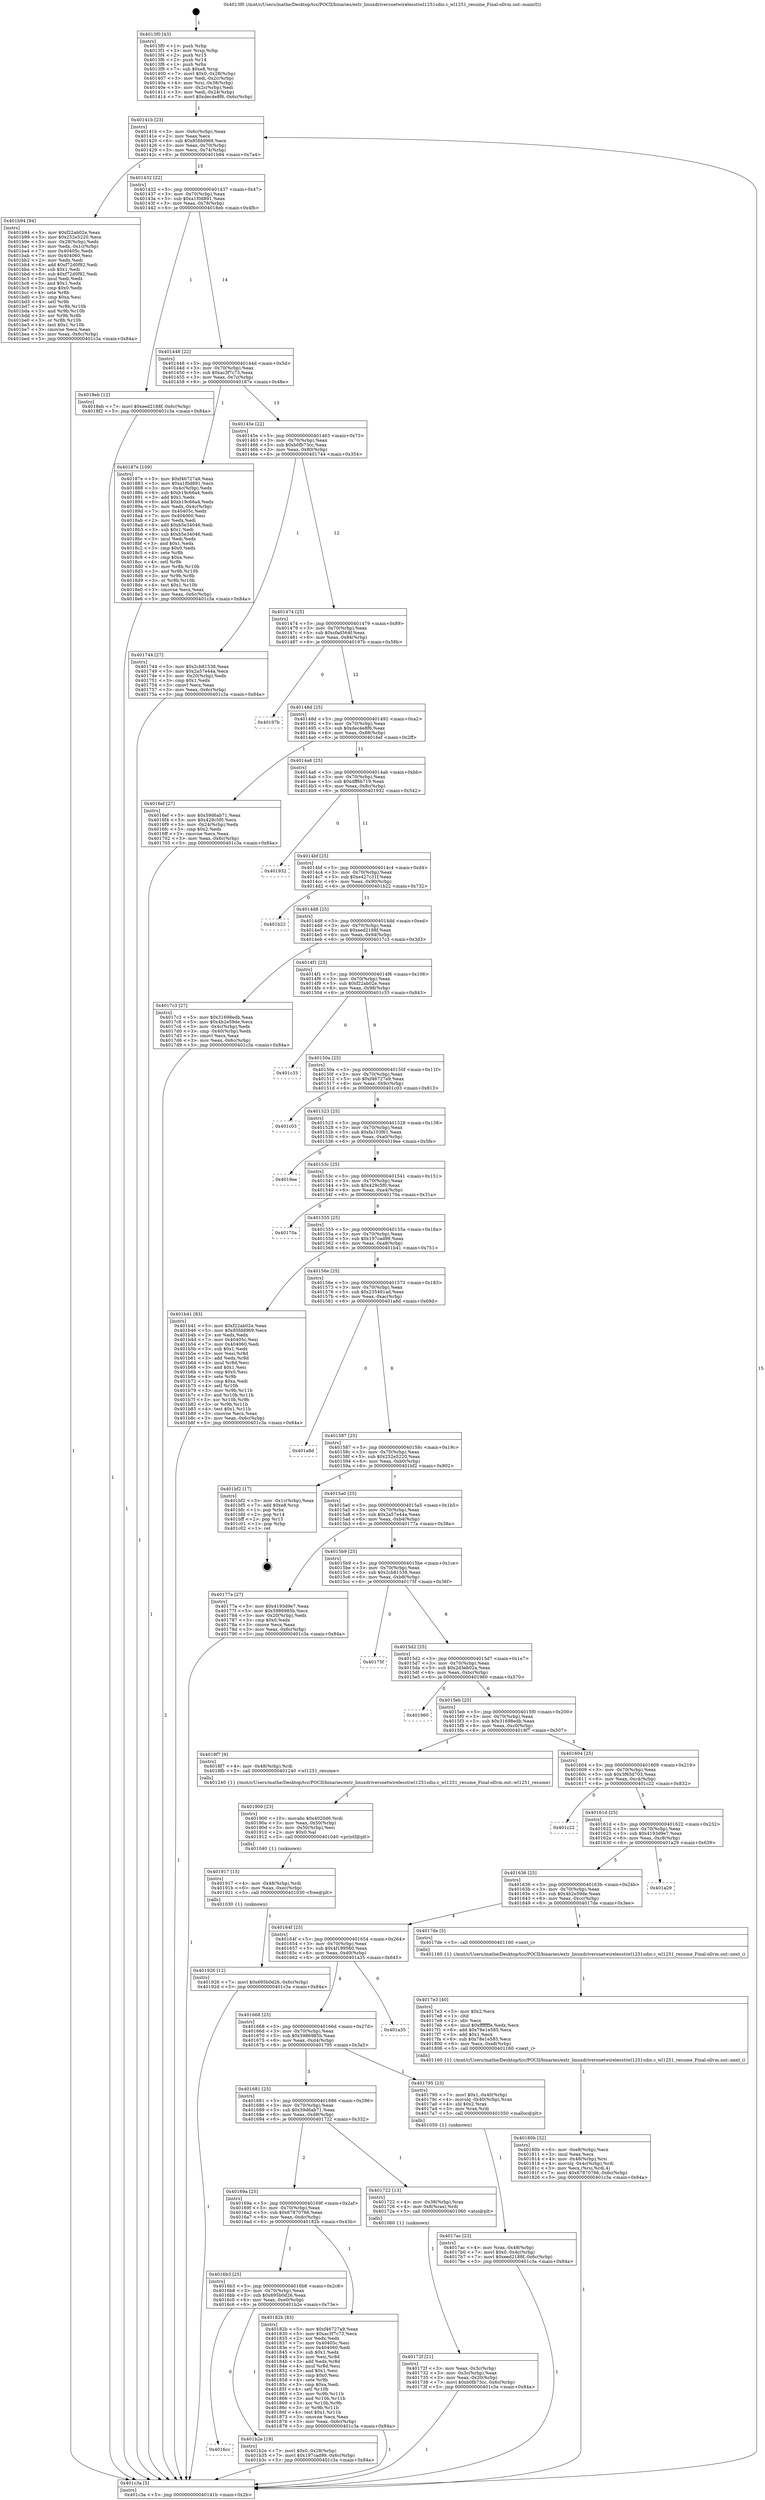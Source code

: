 digraph "0x4013f0" {
  label = "0x4013f0 (/mnt/c/Users/mathe/Desktop/tcc/POCII/binaries/extr_linuxdriversnetwirelesstiwl1251sdio.c_wl1251_resume_Final-ollvm.out::main(0))"
  labelloc = "t"
  node[shape=record]

  Entry [label="",width=0.3,height=0.3,shape=circle,fillcolor=black,style=filled]
  "0x40141b" [label="{
     0x40141b [23]\l
     | [instrs]\l
     &nbsp;&nbsp;0x40141b \<+3\>: mov -0x6c(%rbp),%eax\l
     &nbsp;&nbsp;0x40141e \<+2\>: mov %eax,%ecx\l
     &nbsp;&nbsp;0x401420 \<+6\>: sub $0x85fdd969,%ecx\l
     &nbsp;&nbsp;0x401426 \<+3\>: mov %eax,-0x70(%rbp)\l
     &nbsp;&nbsp;0x401429 \<+3\>: mov %ecx,-0x74(%rbp)\l
     &nbsp;&nbsp;0x40142c \<+6\>: je 0000000000401b94 \<main+0x7a4\>\l
  }"]
  "0x401b94" [label="{
     0x401b94 [94]\l
     | [instrs]\l
     &nbsp;&nbsp;0x401b94 \<+5\>: mov $0xf22ab02e,%eax\l
     &nbsp;&nbsp;0x401b99 \<+5\>: mov $0x252e5220,%ecx\l
     &nbsp;&nbsp;0x401b9e \<+3\>: mov -0x28(%rbp),%edx\l
     &nbsp;&nbsp;0x401ba1 \<+3\>: mov %edx,-0x1c(%rbp)\l
     &nbsp;&nbsp;0x401ba4 \<+7\>: mov 0x40405c,%edx\l
     &nbsp;&nbsp;0x401bab \<+7\>: mov 0x404060,%esi\l
     &nbsp;&nbsp;0x401bb2 \<+2\>: mov %edx,%edi\l
     &nbsp;&nbsp;0x401bb4 \<+6\>: add $0xf72d0f92,%edi\l
     &nbsp;&nbsp;0x401bba \<+3\>: sub $0x1,%edi\l
     &nbsp;&nbsp;0x401bbd \<+6\>: sub $0xf72d0f92,%edi\l
     &nbsp;&nbsp;0x401bc3 \<+3\>: imul %edi,%edx\l
     &nbsp;&nbsp;0x401bc6 \<+3\>: and $0x1,%edx\l
     &nbsp;&nbsp;0x401bc9 \<+3\>: cmp $0x0,%edx\l
     &nbsp;&nbsp;0x401bcc \<+4\>: sete %r8b\l
     &nbsp;&nbsp;0x401bd0 \<+3\>: cmp $0xa,%esi\l
     &nbsp;&nbsp;0x401bd3 \<+4\>: setl %r9b\l
     &nbsp;&nbsp;0x401bd7 \<+3\>: mov %r8b,%r10b\l
     &nbsp;&nbsp;0x401bda \<+3\>: and %r9b,%r10b\l
     &nbsp;&nbsp;0x401bdd \<+3\>: xor %r9b,%r8b\l
     &nbsp;&nbsp;0x401be0 \<+3\>: or %r8b,%r10b\l
     &nbsp;&nbsp;0x401be3 \<+4\>: test $0x1,%r10b\l
     &nbsp;&nbsp;0x401be7 \<+3\>: cmovne %ecx,%eax\l
     &nbsp;&nbsp;0x401bea \<+3\>: mov %eax,-0x6c(%rbp)\l
     &nbsp;&nbsp;0x401bed \<+5\>: jmp 0000000000401c3a \<main+0x84a\>\l
  }"]
  "0x401432" [label="{
     0x401432 [22]\l
     | [instrs]\l
     &nbsp;&nbsp;0x401432 \<+5\>: jmp 0000000000401437 \<main+0x47\>\l
     &nbsp;&nbsp;0x401437 \<+3\>: mov -0x70(%rbp),%eax\l
     &nbsp;&nbsp;0x40143a \<+5\>: sub $0xa1f0d891,%eax\l
     &nbsp;&nbsp;0x40143f \<+3\>: mov %eax,-0x78(%rbp)\l
     &nbsp;&nbsp;0x401442 \<+6\>: je 00000000004018eb \<main+0x4fb\>\l
  }"]
  Exit [label="",width=0.3,height=0.3,shape=circle,fillcolor=black,style=filled,peripheries=2]
  "0x4018eb" [label="{
     0x4018eb [12]\l
     | [instrs]\l
     &nbsp;&nbsp;0x4018eb \<+7\>: movl $0xeed2188f,-0x6c(%rbp)\l
     &nbsp;&nbsp;0x4018f2 \<+5\>: jmp 0000000000401c3a \<main+0x84a\>\l
  }"]
  "0x401448" [label="{
     0x401448 [22]\l
     | [instrs]\l
     &nbsp;&nbsp;0x401448 \<+5\>: jmp 000000000040144d \<main+0x5d\>\l
     &nbsp;&nbsp;0x40144d \<+3\>: mov -0x70(%rbp),%eax\l
     &nbsp;&nbsp;0x401450 \<+5\>: sub $0xac3f7c73,%eax\l
     &nbsp;&nbsp;0x401455 \<+3\>: mov %eax,-0x7c(%rbp)\l
     &nbsp;&nbsp;0x401458 \<+6\>: je 000000000040187e \<main+0x48e\>\l
  }"]
  "0x4016cc" [label="{
     0x4016cc\l
  }", style=dashed]
  "0x40187e" [label="{
     0x40187e [109]\l
     | [instrs]\l
     &nbsp;&nbsp;0x40187e \<+5\>: mov $0xf46727a9,%eax\l
     &nbsp;&nbsp;0x401883 \<+5\>: mov $0xa1f0d891,%ecx\l
     &nbsp;&nbsp;0x401888 \<+3\>: mov -0x4c(%rbp),%edx\l
     &nbsp;&nbsp;0x40188b \<+6\>: sub $0xb19c66a4,%edx\l
     &nbsp;&nbsp;0x401891 \<+3\>: add $0x1,%edx\l
     &nbsp;&nbsp;0x401894 \<+6\>: add $0xb19c66a4,%edx\l
     &nbsp;&nbsp;0x40189a \<+3\>: mov %edx,-0x4c(%rbp)\l
     &nbsp;&nbsp;0x40189d \<+7\>: mov 0x40405c,%edx\l
     &nbsp;&nbsp;0x4018a4 \<+7\>: mov 0x404060,%esi\l
     &nbsp;&nbsp;0x4018ab \<+2\>: mov %edx,%edi\l
     &nbsp;&nbsp;0x4018ad \<+6\>: add $0xb5e34046,%edi\l
     &nbsp;&nbsp;0x4018b3 \<+3\>: sub $0x1,%edi\l
     &nbsp;&nbsp;0x4018b6 \<+6\>: sub $0xb5e34046,%edi\l
     &nbsp;&nbsp;0x4018bc \<+3\>: imul %edi,%edx\l
     &nbsp;&nbsp;0x4018bf \<+3\>: and $0x1,%edx\l
     &nbsp;&nbsp;0x4018c2 \<+3\>: cmp $0x0,%edx\l
     &nbsp;&nbsp;0x4018c5 \<+4\>: sete %r8b\l
     &nbsp;&nbsp;0x4018c9 \<+3\>: cmp $0xa,%esi\l
     &nbsp;&nbsp;0x4018cc \<+4\>: setl %r9b\l
     &nbsp;&nbsp;0x4018d0 \<+3\>: mov %r8b,%r10b\l
     &nbsp;&nbsp;0x4018d3 \<+3\>: and %r9b,%r10b\l
     &nbsp;&nbsp;0x4018d6 \<+3\>: xor %r9b,%r8b\l
     &nbsp;&nbsp;0x4018d9 \<+3\>: or %r8b,%r10b\l
     &nbsp;&nbsp;0x4018dc \<+4\>: test $0x1,%r10b\l
     &nbsp;&nbsp;0x4018e0 \<+3\>: cmovne %ecx,%eax\l
     &nbsp;&nbsp;0x4018e3 \<+3\>: mov %eax,-0x6c(%rbp)\l
     &nbsp;&nbsp;0x4018e6 \<+5\>: jmp 0000000000401c3a \<main+0x84a\>\l
  }"]
  "0x40145e" [label="{
     0x40145e [22]\l
     | [instrs]\l
     &nbsp;&nbsp;0x40145e \<+5\>: jmp 0000000000401463 \<main+0x73\>\l
     &nbsp;&nbsp;0x401463 \<+3\>: mov -0x70(%rbp),%eax\l
     &nbsp;&nbsp;0x401466 \<+5\>: sub $0xb0fb73cc,%eax\l
     &nbsp;&nbsp;0x40146b \<+3\>: mov %eax,-0x80(%rbp)\l
     &nbsp;&nbsp;0x40146e \<+6\>: je 0000000000401744 \<main+0x354\>\l
  }"]
  "0x401b2e" [label="{
     0x401b2e [19]\l
     | [instrs]\l
     &nbsp;&nbsp;0x401b2e \<+7\>: movl $0x0,-0x28(%rbp)\l
     &nbsp;&nbsp;0x401b35 \<+7\>: movl $0x197cad99,-0x6c(%rbp)\l
     &nbsp;&nbsp;0x401b3c \<+5\>: jmp 0000000000401c3a \<main+0x84a\>\l
  }"]
  "0x401744" [label="{
     0x401744 [27]\l
     | [instrs]\l
     &nbsp;&nbsp;0x401744 \<+5\>: mov $0x2cb81538,%eax\l
     &nbsp;&nbsp;0x401749 \<+5\>: mov $0x2a57e44a,%ecx\l
     &nbsp;&nbsp;0x40174e \<+3\>: mov -0x20(%rbp),%edx\l
     &nbsp;&nbsp;0x401751 \<+3\>: cmp $0x1,%edx\l
     &nbsp;&nbsp;0x401754 \<+3\>: cmovl %ecx,%eax\l
     &nbsp;&nbsp;0x401757 \<+3\>: mov %eax,-0x6c(%rbp)\l
     &nbsp;&nbsp;0x40175a \<+5\>: jmp 0000000000401c3a \<main+0x84a\>\l
  }"]
  "0x401474" [label="{
     0x401474 [25]\l
     | [instrs]\l
     &nbsp;&nbsp;0x401474 \<+5\>: jmp 0000000000401479 \<main+0x89\>\l
     &nbsp;&nbsp;0x401479 \<+3\>: mov -0x70(%rbp),%eax\l
     &nbsp;&nbsp;0x40147c \<+5\>: sub $0xcfad564f,%eax\l
     &nbsp;&nbsp;0x401481 \<+6\>: mov %eax,-0x84(%rbp)\l
     &nbsp;&nbsp;0x401487 \<+6\>: je 000000000040197b \<main+0x58b\>\l
  }"]
  "0x401926" [label="{
     0x401926 [12]\l
     | [instrs]\l
     &nbsp;&nbsp;0x401926 \<+7\>: movl $0x695b0d26,-0x6c(%rbp)\l
     &nbsp;&nbsp;0x40192d \<+5\>: jmp 0000000000401c3a \<main+0x84a\>\l
  }"]
  "0x40197b" [label="{
     0x40197b\l
  }", style=dashed]
  "0x40148d" [label="{
     0x40148d [25]\l
     | [instrs]\l
     &nbsp;&nbsp;0x40148d \<+5\>: jmp 0000000000401492 \<main+0xa2\>\l
     &nbsp;&nbsp;0x401492 \<+3\>: mov -0x70(%rbp),%eax\l
     &nbsp;&nbsp;0x401495 \<+5\>: sub $0xdec4e8f6,%eax\l
     &nbsp;&nbsp;0x40149a \<+6\>: mov %eax,-0x88(%rbp)\l
     &nbsp;&nbsp;0x4014a0 \<+6\>: je 00000000004016ef \<main+0x2ff\>\l
  }"]
  "0x401917" [label="{
     0x401917 [15]\l
     | [instrs]\l
     &nbsp;&nbsp;0x401917 \<+4\>: mov -0x48(%rbp),%rdi\l
     &nbsp;&nbsp;0x40191b \<+6\>: mov %eax,-0xec(%rbp)\l
     &nbsp;&nbsp;0x401921 \<+5\>: call 0000000000401030 \<free@plt\>\l
     | [calls]\l
     &nbsp;&nbsp;0x401030 \{1\} (unknown)\l
  }"]
  "0x4016ef" [label="{
     0x4016ef [27]\l
     | [instrs]\l
     &nbsp;&nbsp;0x4016ef \<+5\>: mov $0x59d6ab71,%eax\l
     &nbsp;&nbsp;0x4016f4 \<+5\>: mov $0x429c5f0,%ecx\l
     &nbsp;&nbsp;0x4016f9 \<+3\>: mov -0x24(%rbp),%edx\l
     &nbsp;&nbsp;0x4016fc \<+3\>: cmp $0x2,%edx\l
     &nbsp;&nbsp;0x4016ff \<+3\>: cmovne %ecx,%eax\l
     &nbsp;&nbsp;0x401702 \<+3\>: mov %eax,-0x6c(%rbp)\l
     &nbsp;&nbsp;0x401705 \<+5\>: jmp 0000000000401c3a \<main+0x84a\>\l
  }"]
  "0x4014a6" [label="{
     0x4014a6 [25]\l
     | [instrs]\l
     &nbsp;&nbsp;0x4014a6 \<+5\>: jmp 00000000004014ab \<main+0xbb\>\l
     &nbsp;&nbsp;0x4014ab \<+3\>: mov -0x70(%rbp),%eax\l
     &nbsp;&nbsp;0x4014ae \<+5\>: sub $0xdff6b719,%eax\l
     &nbsp;&nbsp;0x4014b3 \<+6\>: mov %eax,-0x8c(%rbp)\l
     &nbsp;&nbsp;0x4014b9 \<+6\>: je 0000000000401932 \<main+0x542\>\l
  }"]
  "0x401c3a" [label="{
     0x401c3a [5]\l
     | [instrs]\l
     &nbsp;&nbsp;0x401c3a \<+5\>: jmp 000000000040141b \<main+0x2b\>\l
  }"]
  "0x4013f0" [label="{
     0x4013f0 [43]\l
     | [instrs]\l
     &nbsp;&nbsp;0x4013f0 \<+1\>: push %rbp\l
     &nbsp;&nbsp;0x4013f1 \<+3\>: mov %rsp,%rbp\l
     &nbsp;&nbsp;0x4013f4 \<+2\>: push %r15\l
     &nbsp;&nbsp;0x4013f6 \<+2\>: push %r14\l
     &nbsp;&nbsp;0x4013f8 \<+1\>: push %rbx\l
     &nbsp;&nbsp;0x4013f9 \<+7\>: sub $0xe8,%rsp\l
     &nbsp;&nbsp;0x401400 \<+7\>: movl $0x0,-0x28(%rbp)\l
     &nbsp;&nbsp;0x401407 \<+3\>: mov %edi,-0x2c(%rbp)\l
     &nbsp;&nbsp;0x40140a \<+4\>: mov %rsi,-0x38(%rbp)\l
     &nbsp;&nbsp;0x40140e \<+3\>: mov -0x2c(%rbp),%edi\l
     &nbsp;&nbsp;0x401411 \<+3\>: mov %edi,-0x24(%rbp)\l
     &nbsp;&nbsp;0x401414 \<+7\>: movl $0xdec4e8f6,-0x6c(%rbp)\l
  }"]
  "0x401900" [label="{
     0x401900 [23]\l
     | [instrs]\l
     &nbsp;&nbsp;0x401900 \<+10\>: movabs $0x4020d6,%rdi\l
     &nbsp;&nbsp;0x40190a \<+3\>: mov %eax,-0x50(%rbp)\l
     &nbsp;&nbsp;0x40190d \<+3\>: mov -0x50(%rbp),%esi\l
     &nbsp;&nbsp;0x401910 \<+2\>: mov $0x0,%al\l
     &nbsp;&nbsp;0x401912 \<+5\>: call 0000000000401040 \<printf@plt\>\l
     | [calls]\l
     &nbsp;&nbsp;0x401040 \{1\} (unknown)\l
  }"]
  "0x401932" [label="{
     0x401932\l
  }", style=dashed]
  "0x4014bf" [label="{
     0x4014bf [25]\l
     | [instrs]\l
     &nbsp;&nbsp;0x4014bf \<+5\>: jmp 00000000004014c4 \<main+0xd4\>\l
     &nbsp;&nbsp;0x4014c4 \<+3\>: mov -0x70(%rbp),%eax\l
     &nbsp;&nbsp;0x4014c7 \<+5\>: sub $0xe427c31f,%eax\l
     &nbsp;&nbsp;0x4014cc \<+6\>: mov %eax,-0x90(%rbp)\l
     &nbsp;&nbsp;0x4014d2 \<+6\>: je 0000000000401b22 \<main+0x732\>\l
  }"]
  "0x4016b3" [label="{
     0x4016b3 [25]\l
     | [instrs]\l
     &nbsp;&nbsp;0x4016b3 \<+5\>: jmp 00000000004016b8 \<main+0x2c8\>\l
     &nbsp;&nbsp;0x4016b8 \<+3\>: mov -0x70(%rbp),%eax\l
     &nbsp;&nbsp;0x4016bb \<+5\>: sub $0x695b0d26,%eax\l
     &nbsp;&nbsp;0x4016c0 \<+6\>: mov %eax,-0xe0(%rbp)\l
     &nbsp;&nbsp;0x4016c6 \<+6\>: je 0000000000401b2e \<main+0x73e\>\l
  }"]
  "0x401b22" [label="{
     0x401b22\l
  }", style=dashed]
  "0x4014d8" [label="{
     0x4014d8 [25]\l
     | [instrs]\l
     &nbsp;&nbsp;0x4014d8 \<+5\>: jmp 00000000004014dd \<main+0xed\>\l
     &nbsp;&nbsp;0x4014dd \<+3\>: mov -0x70(%rbp),%eax\l
     &nbsp;&nbsp;0x4014e0 \<+5\>: sub $0xeed2188f,%eax\l
     &nbsp;&nbsp;0x4014e5 \<+6\>: mov %eax,-0x94(%rbp)\l
     &nbsp;&nbsp;0x4014eb \<+6\>: je 00000000004017c3 \<main+0x3d3\>\l
  }"]
  "0x40182b" [label="{
     0x40182b [83]\l
     | [instrs]\l
     &nbsp;&nbsp;0x40182b \<+5\>: mov $0xf46727a9,%eax\l
     &nbsp;&nbsp;0x401830 \<+5\>: mov $0xac3f7c73,%ecx\l
     &nbsp;&nbsp;0x401835 \<+2\>: xor %edx,%edx\l
     &nbsp;&nbsp;0x401837 \<+7\>: mov 0x40405c,%esi\l
     &nbsp;&nbsp;0x40183e \<+7\>: mov 0x404060,%edi\l
     &nbsp;&nbsp;0x401845 \<+3\>: sub $0x1,%edx\l
     &nbsp;&nbsp;0x401848 \<+3\>: mov %esi,%r8d\l
     &nbsp;&nbsp;0x40184b \<+3\>: add %edx,%r8d\l
     &nbsp;&nbsp;0x40184e \<+4\>: imul %r8d,%esi\l
     &nbsp;&nbsp;0x401852 \<+3\>: and $0x1,%esi\l
     &nbsp;&nbsp;0x401855 \<+3\>: cmp $0x0,%esi\l
     &nbsp;&nbsp;0x401858 \<+4\>: sete %r9b\l
     &nbsp;&nbsp;0x40185c \<+3\>: cmp $0xa,%edi\l
     &nbsp;&nbsp;0x40185f \<+4\>: setl %r10b\l
     &nbsp;&nbsp;0x401863 \<+3\>: mov %r9b,%r11b\l
     &nbsp;&nbsp;0x401866 \<+3\>: and %r10b,%r11b\l
     &nbsp;&nbsp;0x401869 \<+3\>: xor %r10b,%r9b\l
     &nbsp;&nbsp;0x40186c \<+3\>: or %r9b,%r11b\l
     &nbsp;&nbsp;0x40186f \<+4\>: test $0x1,%r11b\l
     &nbsp;&nbsp;0x401873 \<+3\>: cmovne %ecx,%eax\l
     &nbsp;&nbsp;0x401876 \<+3\>: mov %eax,-0x6c(%rbp)\l
     &nbsp;&nbsp;0x401879 \<+5\>: jmp 0000000000401c3a \<main+0x84a\>\l
  }"]
  "0x4017c3" [label="{
     0x4017c3 [27]\l
     | [instrs]\l
     &nbsp;&nbsp;0x4017c3 \<+5\>: mov $0x31698edb,%eax\l
     &nbsp;&nbsp;0x4017c8 \<+5\>: mov $0x4b2e59de,%ecx\l
     &nbsp;&nbsp;0x4017cd \<+3\>: mov -0x4c(%rbp),%edx\l
     &nbsp;&nbsp;0x4017d0 \<+3\>: cmp -0x40(%rbp),%edx\l
     &nbsp;&nbsp;0x4017d3 \<+3\>: cmovl %ecx,%eax\l
     &nbsp;&nbsp;0x4017d6 \<+3\>: mov %eax,-0x6c(%rbp)\l
     &nbsp;&nbsp;0x4017d9 \<+5\>: jmp 0000000000401c3a \<main+0x84a\>\l
  }"]
  "0x4014f1" [label="{
     0x4014f1 [25]\l
     | [instrs]\l
     &nbsp;&nbsp;0x4014f1 \<+5\>: jmp 00000000004014f6 \<main+0x106\>\l
     &nbsp;&nbsp;0x4014f6 \<+3\>: mov -0x70(%rbp),%eax\l
     &nbsp;&nbsp;0x4014f9 \<+5\>: sub $0xf22ab02e,%eax\l
     &nbsp;&nbsp;0x4014fe \<+6\>: mov %eax,-0x98(%rbp)\l
     &nbsp;&nbsp;0x401504 \<+6\>: je 0000000000401c33 \<main+0x843\>\l
  }"]
  "0x40180b" [label="{
     0x40180b [32]\l
     | [instrs]\l
     &nbsp;&nbsp;0x40180b \<+6\>: mov -0xe8(%rbp),%ecx\l
     &nbsp;&nbsp;0x401811 \<+3\>: imul %eax,%ecx\l
     &nbsp;&nbsp;0x401814 \<+4\>: mov -0x48(%rbp),%rsi\l
     &nbsp;&nbsp;0x401818 \<+4\>: movslq -0x4c(%rbp),%rdi\l
     &nbsp;&nbsp;0x40181c \<+3\>: mov %ecx,(%rsi,%rdi,4)\l
     &nbsp;&nbsp;0x40181f \<+7\>: movl $0x67870766,-0x6c(%rbp)\l
     &nbsp;&nbsp;0x401826 \<+5\>: jmp 0000000000401c3a \<main+0x84a\>\l
  }"]
  "0x401c33" [label="{
     0x401c33\l
  }", style=dashed]
  "0x40150a" [label="{
     0x40150a [25]\l
     | [instrs]\l
     &nbsp;&nbsp;0x40150a \<+5\>: jmp 000000000040150f \<main+0x11f\>\l
     &nbsp;&nbsp;0x40150f \<+3\>: mov -0x70(%rbp),%eax\l
     &nbsp;&nbsp;0x401512 \<+5\>: sub $0xf46727a9,%eax\l
     &nbsp;&nbsp;0x401517 \<+6\>: mov %eax,-0x9c(%rbp)\l
     &nbsp;&nbsp;0x40151d \<+6\>: je 0000000000401c03 \<main+0x813\>\l
  }"]
  "0x4017e3" [label="{
     0x4017e3 [40]\l
     | [instrs]\l
     &nbsp;&nbsp;0x4017e3 \<+5\>: mov $0x2,%ecx\l
     &nbsp;&nbsp;0x4017e8 \<+1\>: cltd\l
     &nbsp;&nbsp;0x4017e9 \<+2\>: idiv %ecx\l
     &nbsp;&nbsp;0x4017eb \<+6\>: imul $0xfffffffe,%edx,%ecx\l
     &nbsp;&nbsp;0x4017f1 \<+6\>: add $0x78e1e585,%ecx\l
     &nbsp;&nbsp;0x4017f7 \<+3\>: add $0x1,%ecx\l
     &nbsp;&nbsp;0x4017fa \<+6\>: sub $0x78e1e585,%ecx\l
     &nbsp;&nbsp;0x401800 \<+6\>: mov %ecx,-0xe8(%rbp)\l
     &nbsp;&nbsp;0x401806 \<+5\>: call 0000000000401160 \<next_i\>\l
     | [calls]\l
     &nbsp;&nbsp;0x401160 \{1\} (/mnt/c/Users/mathe/Desktop/tcc/POCII/binaries/extr_linuxdriversnetwirelesstiwl1251sdio.c_wl1251_resume_Final-ollvm.out::next_i)\l
  }"]
  "0x401c03" [label="{
     0x401c03\l
  }", style=dashed]
  "0x401523" [label="{
     0x401523 [25]\l
     | [instrs]\l
     &nbsp;&nbsp;0x401523 \<+5\>: jmp 0000000000401528 \<main+0x138\>\l
     &nbsp;&nbsp;0x401528 \<+3\>: mov -0x70(%rbp),%eax\l
     &nbsp;&nbsp;0x40152b \<+5\>: sub $0xfa103f61,%eax\l
     &nbsp;&nbsp;0x401530 \<+6\>: mov %eax,-0xa0(%rbp)\l
     &nbsp;&nbsp;0x401536 \<+6\>: je 00000000004019ee \<main+0x5fe\>\l
  }"]
  "0x4017ac" [label="{
     0x4017ac [23]\l
     | [instrs]\l
     &nbsp;&nbsp;0x4017ac \<+4\>: mov %rax,-0x48(%rbp)\l
     &nbsp;&nbsp;0x4017b0 \<+7\>: movl $0x0,-0x4c(%rbp)\l
     &nbsp;&nbsp;0x4017b7 \<+7\>: movl $0xeed2188f,-0x6c(%rbp)\l
     &nbsp;&nbsp;0x4017be \<+5\>: jmp 0000000000401c3a \<main+0x84a\>\l
  }"]
  "0x4019ee" [label="{
     0x4019ee\l
  }", style=dashed]
  "0x40153c" [label="{
     0x40153c [25]\l
     | [instrs]\l
     &nbsp;&nbsp;0x40153c \<+5\>: jmp 0000000000401541 \<main+0x151\>\l
     &nbsp;&nbsp;0x401541 \<+3\>: mov -0x70(%rbp),%eax\l
     &nbsp;&nbsp;0x401544 \<+5\>: sub $0x429c5f0,%eax\l
     &nbsp;&nbsp;0x401549 \<+6\>: mov %eax,-0xa4(%rbp)\l
     &nbsp;&nbsp;0x40154f \<+6\>: je 000000000040170a \<main+0x31a\>\l
  }"]
  "0x40172f" [label="{
     0x40172f [21]\l
     | [instrs]\l
     &nbsp;&nbsp;0x40172f \<+3\>: mov %eax,-0x3c(%rbp)\l
     &nbsp;&nbsp;0x401732 \<+3\>: mov -0x3c(%rbp),%eax\l
     &nbsp;&nbsp;0x401735 \<+3\>: mov %eax,-0x20(%rbp)\l
     &nbsp;&nbsp;0x401738 \<+7\>: movl $0xb0fb73cc,-0x6c(%rbp)\l
     &nbsp;&nbsp;0x40173f \<+5\>: jmp 0000000000401c3a \<main+0x84a\>\l
  }"]
  "0x40170a" [label="{
     0x40170a\l
  }", style=dashed]
  "0x401555" [label="{
     0x401555 [25]\l
     | [instrs]\l
     &nbsp;&nbsp;0x401555 \<+5\>: jmp 000000000040155a \<main+0x16a\>\l
     &nbsp;&nbsp;0x40155a \<+3\>: mov -0x70(%rbp),%eax\l
     &nbsp;&nbsp;0x40155d \<+5\>: sub $0x197cad99,%eax\l
     &nbsp;&nbsp;0x401562 \<+6\>: mov %eax,-0xa8(%rbp)\l
     &nbsp;&nbsp;0x401568 \<+6\>: je 0000000000401b41 \<main+0x751\>\l
  }"]
  "0x40169a" [label="{
     0x40169a [25]\l
     | [instrs]\l
     &nbsp;&nbsp;0x40169a \<+5\>: jmp 000000000040169f \<main+0x2af\>\l
     &nbsp;&nbsp;0x40169f \<+3\>: mov -0x70(%rbp),%eax\l
     &nbsp;&nbsp;0x4016a2 \<+5\>: sub $0x67870766,%eax\l
     &nbsp;&nbsp;0x4016a7 \<+6\>: mov %eax,-0xdc(%rbp)\l
     &nbsp;&nbsp;0x4016ad \<+6\>: je 000000000040182b \<main+0x43b\>\l
  }"]
  "0x401b41" [label="{
     0x401b41 [83]\l
     | [instrs]\l
     &nbsp;&nbsp;0x401b41 \<+5\>: mov $0xf22ab02e,%eax\l
     &nbsp;&nbsp;0x401b46 \<+5\>: mov $0x85fdd969,%ecx\l
     &nbsp;&nbsp;0x401b4b \<+2\>: xor %edx,%edx\l
     &nbsp;&nbsp;0x401b4d \<+7\>: mov 0x40405c,%esi\l
     &nbsp;&nbsp;0x401b54 \<+7\>: mov 0x404060,%edi\l
     &nbsp;&nbsp;0x401b5b \<+3\>: sub $0x1,%edx\l
     &nbsp;&nbsp;0x401b5e \<+3\>: mov %esi,%r8d\l
     &nbsp;&nbsp;0x401b61 \<+3\>: add %edx,%r8d\l
     &nbsp;&nbsp;0x401b64 \<+4\>: imul %r8d,%esi\l
     &nbsp;&nbsp;0x401b68 \<+3\>: and $0x1,%esi\l
     &nbsp;&nbsp;0x401b6b \<+3\>: cmp $0x0,%esi\l
     &nbsp;&nbsp;0x401b6e \<+4\>: sete %r9b\l
     &nbsp;&nbsp;0x401b72 \<+3\>: cmp $0xa,%edi\l
     &nbsp;&nbsp;0x401b75 \<+4\>: setl %r10b\l
     &nbsp;&nbsp;0x401b79 \<+3\>: mov %r9b,%r11b\l
     &nbsp;&nbsp;0x401b7c \<+3\>: and %r10b,%r11b\l
     &nbsp;&nbsp;0x401b7f \<+3\>: xor %r10b,%r9b\l
     &nbsp;&nbsp;0x401b82 \<+3\>: or %r9b,%r11b\l
     &nbsp;&nbsp;0x401b85 \<+4\>: test $0x1,%r11b\l
     &nbsp;&nbsp;0x401b89 \<+3\>: cmovne %ecx,%eax\l
     &nbsp;&nbsp;0x401b8c \<+3\>: mov %eax,-0x6c(%rbp)\l
     &nbsp;&nbsp;0x401b8f \<+5\>: jmp 0000000000401c3a \<main+0x84a\>\l
  }"]
  "0x40156e" [label="{
     0x40156e [25]\l
     | [instrs]\l
     &nbsp;&nbsp;0x40156e \<+5\>: jmp 0000000000401573 \<main+0x183\>\l
     &nbsp;&nbsp;0x401573 \<+3\>: mov -0x70(%rbp),%eax\l
     &nbsp;&nbsp;0x401576 \<+5\>: sub $0x235491ad,%eax\l
     &nbsp;&nbsp;0x40157b \<+6\>: mov %eax,-0xac(%rbp)\l
     &nbsp;&nbsp;0x401581 \<+6\>: je 0000000000401a8d \<main+0x69d\>\l
  }"]
  "0x401722" [label="{
     0x401722 [13]\l
     | [instrs]\l
     &nbsp;&nbsp;0x401722 \<+4\>: mov -0x38(%rbp),%rax\l
     &nbsp;&nbsp;0x401726 \<+4\>: mov 0x8(%rax),%rdi\l
     &nbsp;&nbsp;0x40172a \<+5\>: call 0000000000401060 \<atoi@plt\>\l
     | [calls]\l
     &nbsp;&nbsp;0x401060 \{1\} (unknown)\l
  }"]
  "0x401a8d" [label="{
     0x401a8d\l
  }", style=dashed]
  "0x401587" [label="{
     0x401587 [25]\l
     | [instrs]\l
     &nbsp;&nbsp;0x401587 \<+5\>: jmp 000000000040158c \<main+0x19c\>\l
     &nbsp;&nbsp;0x40158c \<+3\>: mov -0x70(%rbp),%eax\l
     &nbsp;&nbsp;0x40158f \<+5\>: sub $0x252e5220,%eax\l
     &nbsp;&nbsp;0x401594 \<+6\>: mov %eax,-0xb0(%rbp)\l
     &nbsp;&nbsp;0x40159a \<+6\>: je 0000000000401bf2 \<main+0x802\>\l
  }"]
  "0x401681" [label="{
     0x401681 [25]\l
     | [instrs]\l
     &nbsp;&nbsp;0x401681 \<+5\>: jmp 0000000000401686 \<main+0x296\>\l
     &nbsp;&nbsp;0x401686 \<+3\>: mov -0x70(%rbp),%eax\l
     &nbsp;&nbsp;0x401689 \<+5\>: sub $0x59d6ab71,%eax\l
     &nbsp;&nbsp;0x40168e \<+6\>: mov %eax,-0xd8(%rbp)\l
     &nbsp;&nbsp;0x401694 \<+6\>: je 0000000000401722 \<main+0x332\>\l
  }"]
  "0x401bf2" [label="{
     0x401bf2 [17]\l
     | [instrs]\l
     &nbsp;&nbsp;0x401bf2 \<+3\>: mov -0x1c(%rbp),%eax\l
     &nbsp;&nbsp;0x401bf5 \<+7\>: add $0xe8,%rsp\l
     &nbsp;&nbsp;0x401bfc \<+1\>: pop %rbx\l
     &nbsp;&nbsp;0x401bfd \<+2\>: pop %r14\l
     &nbsp;&nbsp;0x401bff \<+2\>: pop %r15\l
     &nbsp;&nbsp;0x401c01 \<+1\>: pop %rbp\l
     &nbsp;&nbsp;0x401c02 \<+1\>: ret\l
  }"]
  "0x4015a0" [label="{
     0x4015a0 [25]\l
     | [instrs]\l
     &nbsp;&nbsp;0x4015a0 \<+5\>: jmp 00000000004015a5 \<main+0x1b5\>\l
     &nbsp;&nbsp;0x4015a5 \<+3\>: mov -0x70(%rbp),%eax\l
     &nbsp;&nbsp;0x4015a8 \<+5\>: sub $0x2a57e44a,%eax\l
     &nbsp;&nbsp;0x4015ad \<+6\>: mov %eax,-0xb4(%rbp)\l
     &nbsp;&nbsp;0x4015b3 \<+6\>: je 000000000040177a \<main+0x38a\>\l
  }"]
  "0x401795" [label="{
     0x401795 [23]\l
     | [instrs]\l
     &nbsp;&nbsp;0x401795 \<+7\>: movl $0x1,-0x40(%rbp)\l
     &nbsp;&nbsp;0x40179c \<+4\>: movslq -0x40(%rbp),%rax\l
     &nbsp;&nbsp;0x4017a0 \<+4\>: shl $0x2,%rax\l
     &nbsp;&nbsp;0x4017a4 \<+3\>: mov %rax,%rdi\l
     &nbsp;&nbsp;0x4017a7 \<+5\>: call 0000000000401050 \<malloc@plt\>\l
     | [calls]\l
     &nbsp;&nbsp;0x401050 \{1\} (unknown)\l
  }"]
  "0x40177a" [label="{
     0x40177a [27]\l
     | [instrs]\l
     &nbsp;&nbsp;0x40177a \<+5\>: mov $0x4193d9e7,%eax\l
     &nbsp;&nbsp;0x40177f \<+5\>: mov $0x5986985b,%ecx\l
     &nbsp;&nbsp;0x401784 \<+3\>: mov -0x20(%rbp),%edx\l
     &nbsp;&nbsp;0x401787 \<+3\>: cmp $0x0,%edx\l
     &nbsp;&nbsp;0x40178a \<+3\>: cmove %ecx,%eax\l
     &nbsp;&nbsp;0x40178d \<+3\>: mov %eax,-0x6c(%rbp)\l
     &nbsp;&nbsp;0x401790 \<+5\>: jmp 0000000000401c3a \<main+0x84a\>\l
  }"]
  "0x4015b9" [label="{
     0x4015b9 [25]\l
     | [instrs]\l
     &nbsp;&nbsp;0x4015b9 \<+5\>: jmp 00000000004015be \<main+0x1ce\>\l
     &nbsp;&nbsp;0x4015be \<+3\>: mov -0x70(%rbp),%eax\l
     &nbsp;&nbsp;0x4015c1 \<+5\>: sub $0x2cb81538,%eax\l
     &nbsp;&nbsp;0x4015c6 \<+6\>: mov %eax,-0xb8(%rbp)\l
     &nbsp;&nbsp;0x4015cc \<+6\>: je 000000000040175f \<main+0x36f\>\l
  }"]
  "0x401668" [label="{
     0x401668 [25]\l
     | [instrs]\l
     &nbsp;&nbsp;0x401668 \<+5\>: jmp 000000000040166d \<main+0x27d\>\l
     &nbsp;&nbsp;0x40166d \<+3\>: mov -0x70(%rbp),%eax\l
     &nbsp;&nbsp;0x401670 \<+5\>: sub $0x5986985b,%eax\l
     &nbsp;&nbsp;0x401675 \<+6\>: mov %eax,-0xd4(%rbp)\l
     &nbsp;&nbsp;0x40167b \<+6\>: je 0000000000401795 \<main+0x3a5\>\l
  }"]
  "0x40175f" [label="{
     0x40175f\l
  }", style=dashed]
  "0x4015d2" [label="{
     0x4015d2 [25]\l
     | [instrs]\l
     &nbsp;&nbsp;0x4015d2 \<+5\>: jmp 00000000004015d7 \<main+0x1e7\>\l
     &nbsp;&nbsp;0x4015d7 \<+3\>: mov -0x70(%rbp),%eax\l
     &nbsp;&nbsp;0x4015da \<+5\>: sub $0x2d3eb02a,%eax\l
     &nbsp;&nbsp;0x4015df \<+6\>: mov %eax,-0xbc(%rbp)\l
     &nbsp;&nbsp;0x4015e5 \<+6\>: je 0000000000401960 \<main+0x570\>\l
  }"]
  "0x401a35" [label="{
     0x401a35\l
  }", style=dashed]
  "0x401960" [label="{
     0x401960\l
  }", style=dashed]
  "0x4015eb" [label="{
     0x4015eb [25]\l
     | [instrs]\l
     &nbsp;&nbsp;0x4015eb \<+5\>: jmp 00000000004015f0 \<main+0x200\>\l
     &nbsp;&nbsp;0x4015f0 \<+3\>: mov -0x70(%rbp),%eax\l
     &nbsp;&nbsp;0x4015f3 \<+5\>: sub $0x31698edb,%eax\l
     &nbsp;&nbsp;0x4015f8 \<+6\>: mov %eax,-0xc0(%rbp)\l
     &nbsp;&nbsp;0x4015fe \<+6\>: je 00000000004018f7 \<main+0x507\>\l
  }"]
  "0x40164f" [label="{
     0x40164f [25]\l
     | [instrs]\l
     &nbsp;&nbsp;0x40164f \<+5\>: jmp 0000000000401654 \<main+0x264\>\l
     &nbsp;&nbsp;0x401654 \<+3\>: mov -0x70(%rbp),%eax\l
     &nbsp;&nbsp;0x401657 \<+5\>: sub $0x4f199560,%eax\l
     &nbsp;&nbsp;0x40165c \<+6\>: mov %eax,-0xd0(%rbp)\l
     &nbsp;&nbsp;0x401662 \<+6\>: je 0000000000401a35 \<main+0x645\>\l
  }"]
  "0x4018f7" [label="{
     0x4018f7 [9]\l
     | [instrs]\l
     &nbsp;&nbsp;0x4018f7 \<+4\>: mov -0x48(%rbp),%rdi\l
     &nbsp;&nbsp;0x4018fb \<+5\>: call 0000000000401240 \<wl1251_resume\>\l
     | [calls]\l
     &nbsp;&nbsp;0x401240 \{1\} (/mnt/c/Users/mathe/Desktop/tcc/POCII/binaries/extr_linuxdriversnetwirelesstiwl1251sdio.c_wl1251_resume_Final-ollvm.out::wl1251_resume)\l
  }"]
  "0x401604" [label="{
     0x401604 [25]\l
     | [instrs]\l
     &nbsp;&nbsp;0x401604 \<+5\>: jmp 0000000000401609 \<main+0x219\>\l
     &nbsp;&nbsp;0x401609 \<+3\>: mov -0x70(%rbp),%eax\l
     &nbsp;&nbsp;0x40160c \<+5\>: sub $0x3f65d703,%eax\l
     &nbsp;&nbsp;0x401611 \<+6\>: mov %eax,-0xc4(%rbp)\l
     &nbsp;&nbsp;0x401617 \<+6\>: je 0000000000401c22 \<main+0x832\>\l
  }"]
  "0x4017de" [label="{
     0x4017de [5]\l
     | [instrs]\l
     &nbsp;&nbsp;0x4017de \<+5\>: call 0000000000401160 \<next_i\>\l
     | [calls]\l
     &nbsp;&nbsp;0x401160 \{1\} (/mnt/c/Users/mathe/Desktop/tcc/POCII/binaries/extr_linuxdriversnetwirelesstiwl1251sdio.c_wl1251_resume_Final-ollvm.out::next_i)\l
  }"]
  "0x401c22" [label="{
     0x401c22\l
  }", style=dashed]
  "0x40161d" [label="{
     0x40161d [25]\l
     | [instrs]\l
     &nbsp;&nbsp;0x40161d \<+5\>: jmp 0000000000401622 \<main+0x232\>\l
     &nbsp;&nbsp;0x401622 \<+3\>: mov -0x70(%rbp),%eax\l
     &nbsp;&nbsp;0x401625 \<+5\>: sub $0x4193d9e7,%eax\l
     &nbsp;&nbsp;0x40162a \<+6\>: mov %eax,-0xc8(%rbp)\l
     &nbsp;&nbsp;0x401630 \<+6\>: je 0000000000401a29 \<main+0x639\>\l
  }"]
  "0x401636" [label="{
     0x401636 [25]\l
     | [instrs]\l
     &nbsp;&nbsp;0x401636 \<+5\>: jmp 000000000040163b \<main+0x24b\>\l
     &nbsp;&nbsp;0x40163b \<+3\>: mov -0x70(%rbp),%eax\l
     &nbsp;&nbsp;0x40163e \<+5\>: sub $0x4b2e59de,%eax\l
     &nbsp;&nbsp;0x401643 \<+6\>: mov %eax,-0xcc(%rbp)\l
     &nbsp;&nbsp;0x401649 \<+6\>: je 00000000004017de \<main+0x3ee\>\l
  }"]
  "0x401a29" [label="{
     0x401a29\l
  }", style=dashed]
  Entry -> "0x4013f0" [label=" 1"]
  "0x40141b" -> "0x401b94" [label=" 1"]
  "0x40141b" -> "0x401432" [label=" 15"]
  "0x401bf2" -> Exit [label=" 1"]
  "0x401432" -> "0x4018eb" [label=" 1"]
  "0x401432" -> "0x401448" [label=" 14"]
  "0x401b94" -> "0x401c3a" [label=" 1"]
  "0x401448" -> "0x40187e" [label=" 1"]
  "0x401448" -> "0x40145e" [label=" 13"]
  "0x401b41" -> "0x401c3a" [label=" 1"]
  "0x40145e" -> "0x401744" [label=" 1"]
  "0x40145e" -> "0x401474" [label=" 12"]
  "0x401b2e" -> "0x401c3a" [label=" 1"]
  "0x401474" -> "0x40197b" [label=" 0"]
  "0x401474" -> "0x40148d" [label=" 12"]
  "0x4016b3" -> "0x401b2e" [label=" 1"]
  "0x40148d" -> "0x4016ef" [label=" 1"]
  "0x40148d" -> "0x4014a6" [label=" 11"]
  "0x4016ef" -> "0x401c3a" [label=" 1"]
  "0x4013f0" -> "0x40141b" [label=" 1"]
  "0x401c3a" -> "0x40141b" [label=" 15"]
  "0x4016b3" -> "0x4016cc" [label=" 0"]
  "0x4014a6" -> "0x401932" [label=" 0"]
  "0x4014a6" -> "0x4014bf" [label=" 11"]
  "0x401926" -> "0x401c3a" [label=" 1"]
  "0x4014bf" -> "0x401b22" [label=" 0"]
  "0x4014bf" -> "0x4014d8" [label=" 11"]
  "0x401917" -> "0x401926" [label=" 1"]
  "0x4014d8" -> "0x4017c3" [label=" 2"]
  "0x4014d8" -> "0x4014f1" [label=" 9"]
  "0x401900" -> "0x401917" [label=" 1"]
  "0x4014f1" -> "0x401c33" [label=" 0"]
  "0x4014f1" -> "0x40150a" [label=" 9"]
  "0x4018eb" -> "0x401c3a" [label=" 1"]
  "0x40150a" -> "0x401c03" [label=" 0"]
  "0x40150a" -> "0x401523" [label=" 9"]
  "0x40187e" -> "0x401c3a" [label=" 1"]
  "0x401523" -> "0x4019ee" [label=" 0"]
  "0x401523" -> "0x40153c" [label=" 9"]
  "0x40182b" -> "0x401c3a" [label=" 1"]
  "0x40153c" -> "0x40170a" [label=" 0"]
  "0x40153c" -> "0x401555" [label=" 9"]
  "0x40169a" -> "0x4016b3" [label=" 1"]
  "0x401555" -> "0x401b41" [label=" 1"]
  "0x401555" -> "0x40156e" [label=" 8"]
  "0x40169a" -> "0x40182b" [label=" 1"]
  "0x40156e" -> "0x401a8d" [label=" 0"]
  "0x40156e" -> "0x401587" [label=" 8"]
  "0x4018f7" -> "0x401900" [label=" 1"]
  "0x401587" -> "0x401bf2" [label=" 1"]
  "0x401587" -> "0x4015a0" [label=" 7"]
  "0x4017e3" -> "0x40180b" [label=" 1"]
  "0x4015a0" -> "0x40177a" [label=" 1"]
  "0x4015a0" -> "0x4015b9" [label=" 6"]
  "0x4017de" -> "0x4017e3" [label=" 1"]
  "0x4015b9" -> "0x40175f" [label=" 0"]
  "0x4015b9" -> "0x4015d2" [label=" 6"]
  "0x4017ac" -> "0x401c3a" [label=" 1"]
  "0x4015d2" -> "0x401960" [label=" 0"]
  "0x4015d2" -> "0x4015eb" [label=" 6"]
  "0x401795" -> "0x4017ac" [label=" 1"]
  "0x4015eb" -> "0x4018f7" [label=" 1"]
  "0x4015eb" -> "0x401604" [label=" 5"]
  "0x401744" -> "0x401c3a" [label=" 1"]
  "0x401604" -> "0x401c22" [label=" 0"]
  "0x401604" -> "0x40161d" [label=" 5"]
  "0x40172f" -> "0x401c3a" [label=" 1"]
  "0x40161d" -> "0x401a29" [label=" 0"]
  "0x40161d" -> "0x401636" [label=" 5"]
  "0x401722" -> "0x40172f" [label=" 1"]
  "0x401636" -> "0x4017de" [label=" 1"]
  "0x401636" -> "0x40164f" [label=" 4"]
  "0x40177a" -> "0x401c3a" [label=" 1"]
  "0x40164f" -> "0x401a35" [label=" 0"]
  "0x40164f" -> "0x401668" [label=" 4"]
  "0x4017c3" -> "0x401c3a" [label=" 2"]
  "0x401668" -> "0x401795" [label=" 1"]
  "0x401668" -> "0x401681" [label=" 3"]
  "0x40180b" -> "0x401c3a" [label=" 1"]
  "0x401681" -> "0x401722" [label=" 1"]
  "0x401681" -> "0x40169a" [label=" 2"]
}
